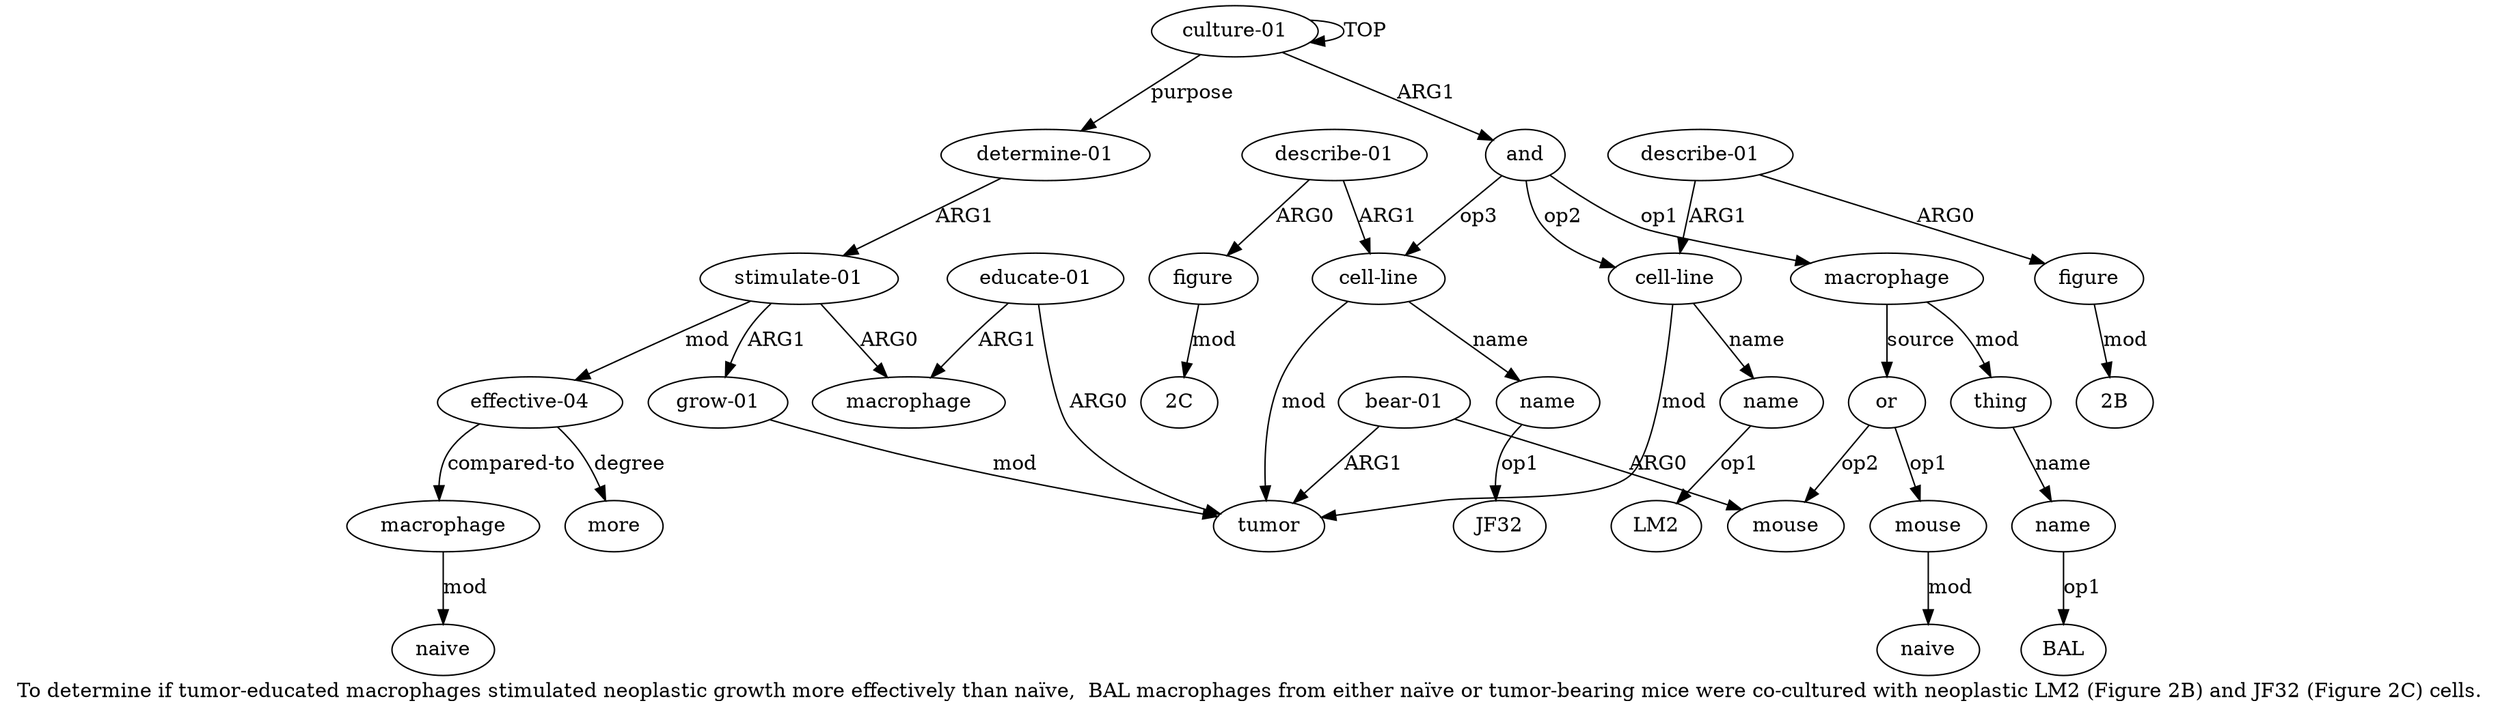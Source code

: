 digraph  {
	graph [label="To determine if tumor-educated macrophages stimulated neoplastic growth more effectively than naïve,  BAL macrophages from either \
naïve or tumor-bearing mice were co-cultured with neoplastic LM2 (Figure 2B) and JF32 (Figure 2C) cells."];
	node [label="\N"];
	a20	 [color=black,
		gold_ind=20,
		gold_label="stimulate-01",
		label="stimulate-01",
		test_ind=20,
		test_label="stimulate-01"];
	a21	 [color=black,
		gold_ind=21,
		gold_label=macrophage,
		label=macrophage,
		test_ind=21,
		test_label=macrophage];
	a20 -> a21 [key=0,
	color=black,
	gold_label=ARG0,
	label=ARG0,
	test_label=ARG0];
a23 [color=black,
	gold_ind=23,
	gold_label="grow-01",
	label="grow-01",
	test_ind=23,
	test_label="grow-01"];
a20 -> a23 [key=0,
color=black,
gold_label=ARG1,
label=ARG1,
test_label=ARG1];
a24 [color=black,
gold_ind=24,
gold_label="effective-04",
label="effective-04",
test_ind=24,
test_label="effective-04"];
a20 -> a24 [key=0,
color=black,
gold_label=mod,
label=mod,
test_label=mod];
a22 [color=black,
gold_ind=22,
gold_label="educate-01",
label="educate-01",
test_ind=22,
test_label="educate-01"];
a22 -> a21 [key=0,
color=black,
gold_label=ARG1,
label=ARG1,
test_label=ARG1];
a8 [color=black,
gold_ind=8,
gold_label=tumor,
label=tumor,
test_ind=8,
test_label=tumor];
a22 -> a8 [key=0,
color=black,
gold_label=ARG0,
label=ARG0,
test_label=ARG0];
a23 -> a8 [key=0,
color=black,
gold_label=mod,
label=mod,
test_label=mod];
a25 [color=black,
gold_ind=25,
gold_label=more,
label=more,
test_ind=25,
test_label=more];
a24 -> a25 [key=0,
color=black,
gold_label=degree,
label=degree,
test_label=degree];
a26 [color=black,
gold_ind=26,
gold_label=macrophage,
label=macrophage,
test_ind=26,
test_label=macrophage];
a24 -> a26 [key=0,
color=black,
gold_label="compared-to",
label="compared-to",
test_label="compared-to"];
a27 [color=black,
gold_ind=27,
gold_label=naive,
label=naive,
test_ind=27,
test_label=naive];
a26 -> a27 [key=0,
color=black,
gold_label=mod,
label=mod,
test_label=mod];
"a12 LM2" [color=black,
gold_ind=-1,
gold_label=LM2,
label=LM2,
test_ind=-1,
test_label=LM2];
"a14 2B" [color=black,
gold_ind=-1,
gold_label="2B",
label="2B",
test_ind=-1,
test_label="2B"];
a15 [color=black,
gold_ind=15,
gold_label="cell-line",
label="cell-line",
test_ind=15,
test_label="cell-line"];
a16 [color=black,
gold_ind=16,
gold_label=name,
label=name,
test_ind=16,
test_label=name];
a15 -> a16 [key=0,
color=black,
gold_label=name,
label=name,
test_label=name];
a15 -> a8 [key=0,
color=black,
gold_label=mod,
label=mod,
test_label=mod];
a14 [color=black,
gold_ind=14,
gold_label=figure,
label=figure,
test_ind=14,
test_label=figure];
a14 -> "a14 2B" [key=0,
color=black,
gold_label=mod,
label=mod,
test_label=mod];
a17 [color=black,
gold_ind=17,
gold_label="describe-01",
label="describe-01",
test_ind=17,
test_label="describe-01"];
a17 -> a15 [key=0,
color=black,
gold_label=ARG1,
label=ARG1,
test_label=ARG1];
a18 [color=black,
gold_ind=18,
gold_label=figure,
label=figure,
test_ind=18,
test_label=figure];
a17 -> a18 [key=0,
color=black,
gold_label=ARG0,
label=ARG0,
test_label=ARG0];
"a16 JF32" [color=black,
gold_ind=-1,
gold_label=JF32,
label=JF32,
test_ind=-1,
test_label=JF32];
a16 -> "a16 JF32" [key=0,
color=black,
gold_label=op1,
label=op1,
test_label=op1];
a11 [color=black,
gold_ind=11,
gold_label="cell-line",
label="cell-line",
test_ind=11,
test_label="cell-line"];
a12 [color=black,
gold_ind=12,
gold_label=name,
label=name,
test_ind=12,
test_label=name];
a11 -> a12 [key=0,
color=black,
gold_label=name,
label=name,
test_label=name];
a11 -> a8 [key=0,
color=black,
gold_label=mod,
label=mod,
test_label=mod];
a10 [color=black,
gold_ind=10,
gold_label=name,
label=name,
test_ind=10,
test_label=name];
"a10 BAL" [color=black,
gold_ind=-1,
gold_label=BAL,
label=BAL,
test_ind=-1,
test_label=BAL];
a10 -> "a10 BAL" [key=0,
color=black,
gold_label=op1,
label=op1,
test_label=op1];
a13 [color=black,
gold_ind=13,
gold_label="describe-01",
label="describe-01",
test_ind=13,
test_label="describe-01"];
a13 -> a14 [key=0,
color=black,
gold_label=ARG0,
label=ARG0,
test_label=ARG0];
a13 -> a11 [key=0,
color=black,
gold_label=ARG1,
label=ARG1,
test_label=ARG1];
a12 -> "a12 LM2" [key=0,
color=black,
gold_label=op1,
label=op1,
test_label=op1];
a19 [color=black,
gold_ind=19,
gold_label="determine-01",
label="determine-01",
test_ind=19,
test_label="determine-01"];
a19 -> a20 [key=0,
color=black,
gold_label=ARG1,
label=ARG1,
test_label=ARG1];
"a18 2C" [color=black,
gold_ind=-1,
gold_label="2C",
label="2C",
test_ind=-1,
test_label="2C"];
a18 -> "a18 2C" [key=0,
color=black,
gold_label=mod,
label=mod,
test_label=mod];
a1 [color=black,
gold_ind=1,
gold_label=and,
label=and,
test_ind=1,
test_label=and];
a1 -> a15 [key=0,
color=black,
gold_label=op3,
label=op3,
test_label=op3];
a1 -> a11 [key=0,
color=black,
gold_label=op2,
label=op2,
test_label=op2];
a2 [color=black,
gold_ind=2,
gold_label=macrophage,
label=macrophage,
test_ind=2,
test_label=macrophage];
a1 -> a2 [key=0,
color=black,
gold_label=op1,
label=op1,
test_label=op1];
a0 [color=black,
gold_ind=0,
gold_label="culture-01",
label="culture-01",
test_ind=0,
test_label="culture-01"];
a0 -> a19 [key=0,
color=black,
gold_label=purpose,
label=purpose,
test_label=purpose];
a0 -> a1 [key=0,
color=black,
gold_label=ARG1,
label=ARG1,
test_label=ARG1];
a0 -> a0 [key=0,
color=black,
gold_label=TOP,
label=TOP,
test_label=TOP];
a3 [color=black,
gold_ind=3,
gold_label=or,
label=or,
test_ind=3,
test_label=or];
a4 [color=black,
gold_ind=4,
gold_label=mouse,
label=mouse,
test_ind=4,
test_label=mouse];
a3 -> a4 [key=0,
color=black,
gold_label=op1,
label=op1,
test_label=op1];
a6 [color=black,
gold_ind=6,
gold_label=mouse,
label=mouse,
test_ind=6,
test_label=mouse];
a3 -> a6 [key=0,
color=black,
gold_label=op2,
label=op2,
test_label=op2];
a2 -> a3 [key=0,
color=black,
gold_label=source,
label=source,
test_label=source];
a9 [color=black,
gold_ind=9,
gold_label=thing,
label=thing,
test_ind=9,
test_label=thing];
a2 -> a9 [key=0,
color=black,
gold_label=mod,
label=mod,
test_label=mod];
a5 [color=black,
gold_ind=5,
gold_label=naive,
label=naive,
test_ind=5,
test_label=naive];
a4 -> a5 [key=0,
color=black,
gold_label=mod,
label=mod,
test_label=mod];
a7 [color=black,
gold_ind=7,
gold_label="bear-01",
label="bear-01",
test_ind=7,
test_label="bear-01"];
a7 -> a6 [key=0,
color=black,
gold_label=ARG0,
label=ARG0,
test_label=ARG0];
a7 -> a8 [key=0,
color=black,
gold_label=ARG1,
label=ARG1,
test_label=ARG1];
a9 -> a10 [key=0,
color=black,
gold_label=name,
label=name,
test_label=name];
}
